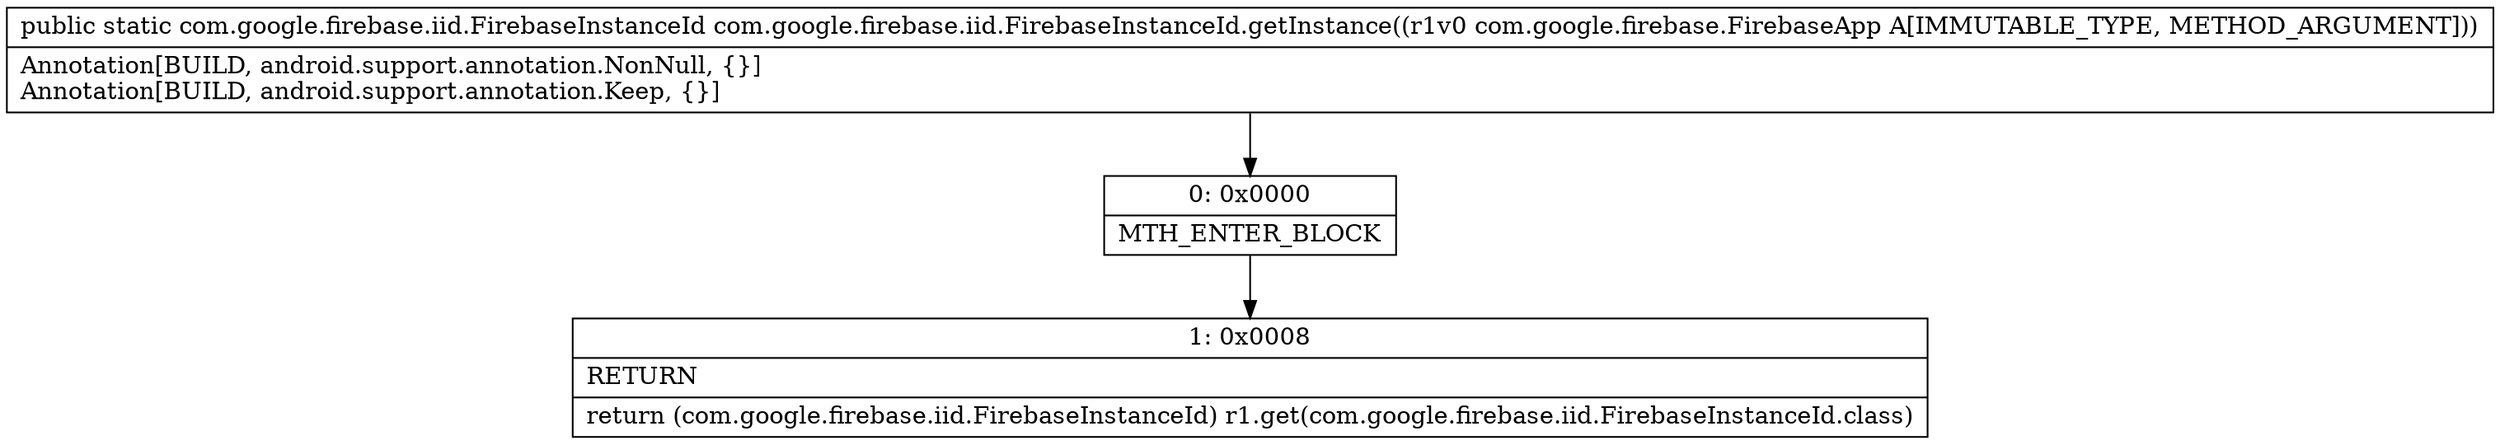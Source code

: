 digraph "CFG forcom.google.firebase.iid.FirebaseInstanceId.getInstance(Lcom\/google\/firebase\/FirebaseApp;)Lcom\/google\/firebase\/iid\/FirebaseInstanceId;" {
Node_0 [shape=record,label="{0\:\ 0x0000|MTH_ENTER_BLOCK\l}"];
Node_1 [shape=record,label="{1\:\ 0x0008|RETURN\l|return (com.google.firebase.iid.FirebaseInstanceId) r1.get(com.google.firebase.iid.FirebaseInstanceId.class)\l}"];
MethodNode[shape=record,label="{public static com.google.firebase.iid.FirebaseInstanceId com.google.firebase.iid.FirebaseInstanceId.getInstance((r1v0 com.google.firebase.FirebaseApp A[IMMUTABLE_TYPE, METHOD_ARGUMENT]))  | Annotation[BUILD, android.support.annotation.NonNull, \{\}]\lAnnotation[BUILD, android.support.annotation.Keep, \{\}]\l}"];
MethodNode -> Node_0;
Node_0 -> Node_1;
}

